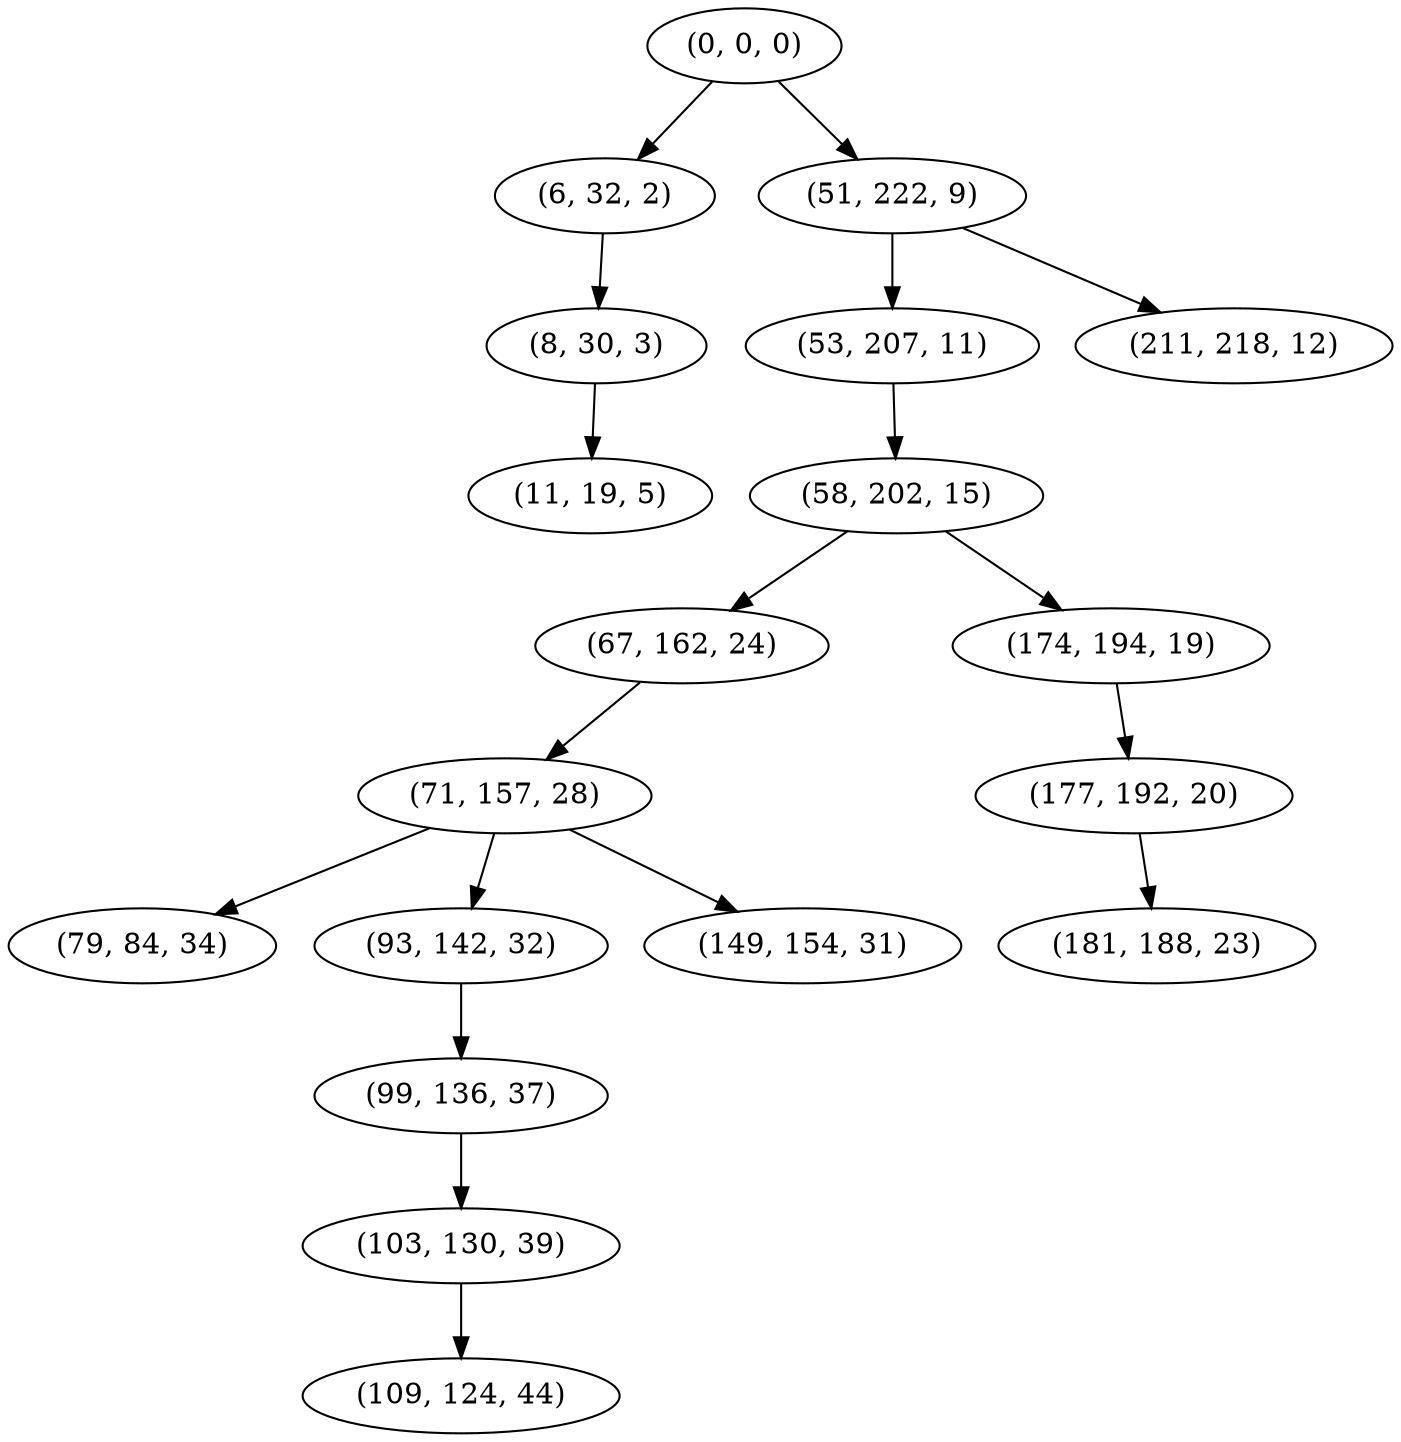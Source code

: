 digraph tree {
    "(0, 0, 0)";
    "(6, 32, 2)";
    "(8, 30, 3)";
    "(11, 19, 5)";
    "(51, 222, 9)";
    "(53, 207, 11)";
    "(58, 202, 15)";
    "(67, 162, 24)";
    "(71, 157, 28)";
    "(79, 84, 34)";
    "(93, 142, 32)";
    "(99, 136, 37)";
    "(103, 130, 39)";
    "(109, 124, 44)";
    "(149, 154, 31)";
    "(174, 194, 19)";
    "(177, 192, 20)";
    "(181, 188, 23)";
    "(211, 218, 12)";
    "(0, 0, 0)" -> "(6, 32, 2)";
    "(0, 0, 0)" -> "(51, 222, 9)";
    "(6, 32, 2)" -> "(8, 30, 3)";
    "(8, 30, 3)" -> "(11, 19, 5)";
    "(51, 222, 9)" -> "(53, 207, 11)";
    "(51, 222, 9)" -> "(211, 218, 12)";
    "(53, 207, 11)" -> "(58, 202, 15)";
    "(58, 202, 15)" -> "(67, 162, 24)";
    "(58, 202, 15)" -> "(174, 194, 19)";
    "(67, 162, 24)" -> "(71, 157, 28)";
    "(71, 157, 28)" -> "(79, 84, 34)";
    "(71, 157, 28)" -> "(93, 142, 32)";
    "(71, 157, 28)" -> "(149, 154, 31)";
    "(93, 142, 32)" -> "(99, 136, 37)";
    "(99, 136, 37)" -> "(103, 130, 39)";
    "(103, 130, 39)" -> "(109, 124, 44)";
    "(174, 194, 19)" -> "(177, 192, 20)";
    "(177, 192, 20)" -> "(181, 188, 23)";
}
